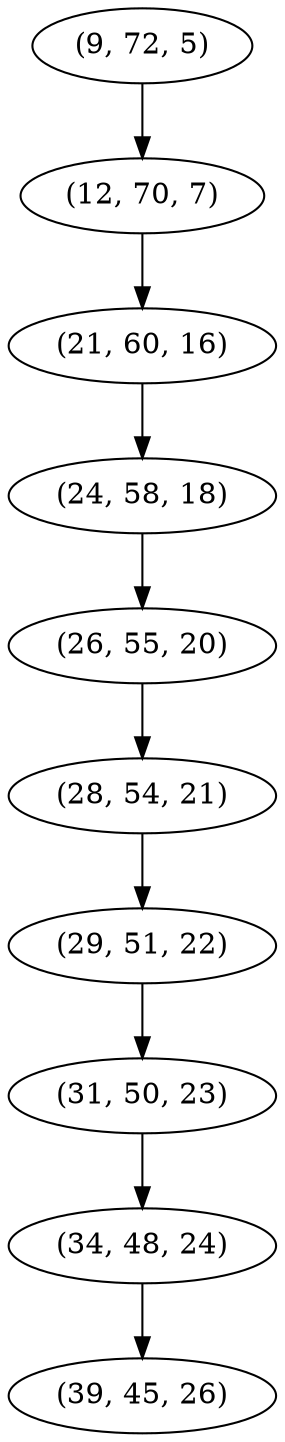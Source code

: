 digraph tree {
    "(9, 72, 5)";
    "(12, 70, 7)";
    "(21, 60, 16)";
    "(24, 58, 18)";
    "(26, 55, 20)";
    "(28, 54, 21)";
    "(29, 51, 22)";
    "(31, 50, 23)";
    "(34, 48, 24)";
    "(39, 45, 26)";
    "(9, 72, 5)" -> "(12, 70, 7)";
    "(12, 70, 7)" -> "(21, 60, 16)";
    "(21, 60, 16)" -> "(24, 58, 18)";
    "(24, 58, 18)" -> "(26, 55, 20)";
    "(26, 55, 20)" -> "(28, 54, 21)";
    "(28, 54, 21)" -> "(29, 51, 22)";
    "(29, 51, 22)" -> "(31, 50, 23)";
    "(31, 50, 23)" -> "(34, 48, 24)";
    "(34, 48, 24)" -> "(39, 45, 26)";
}
